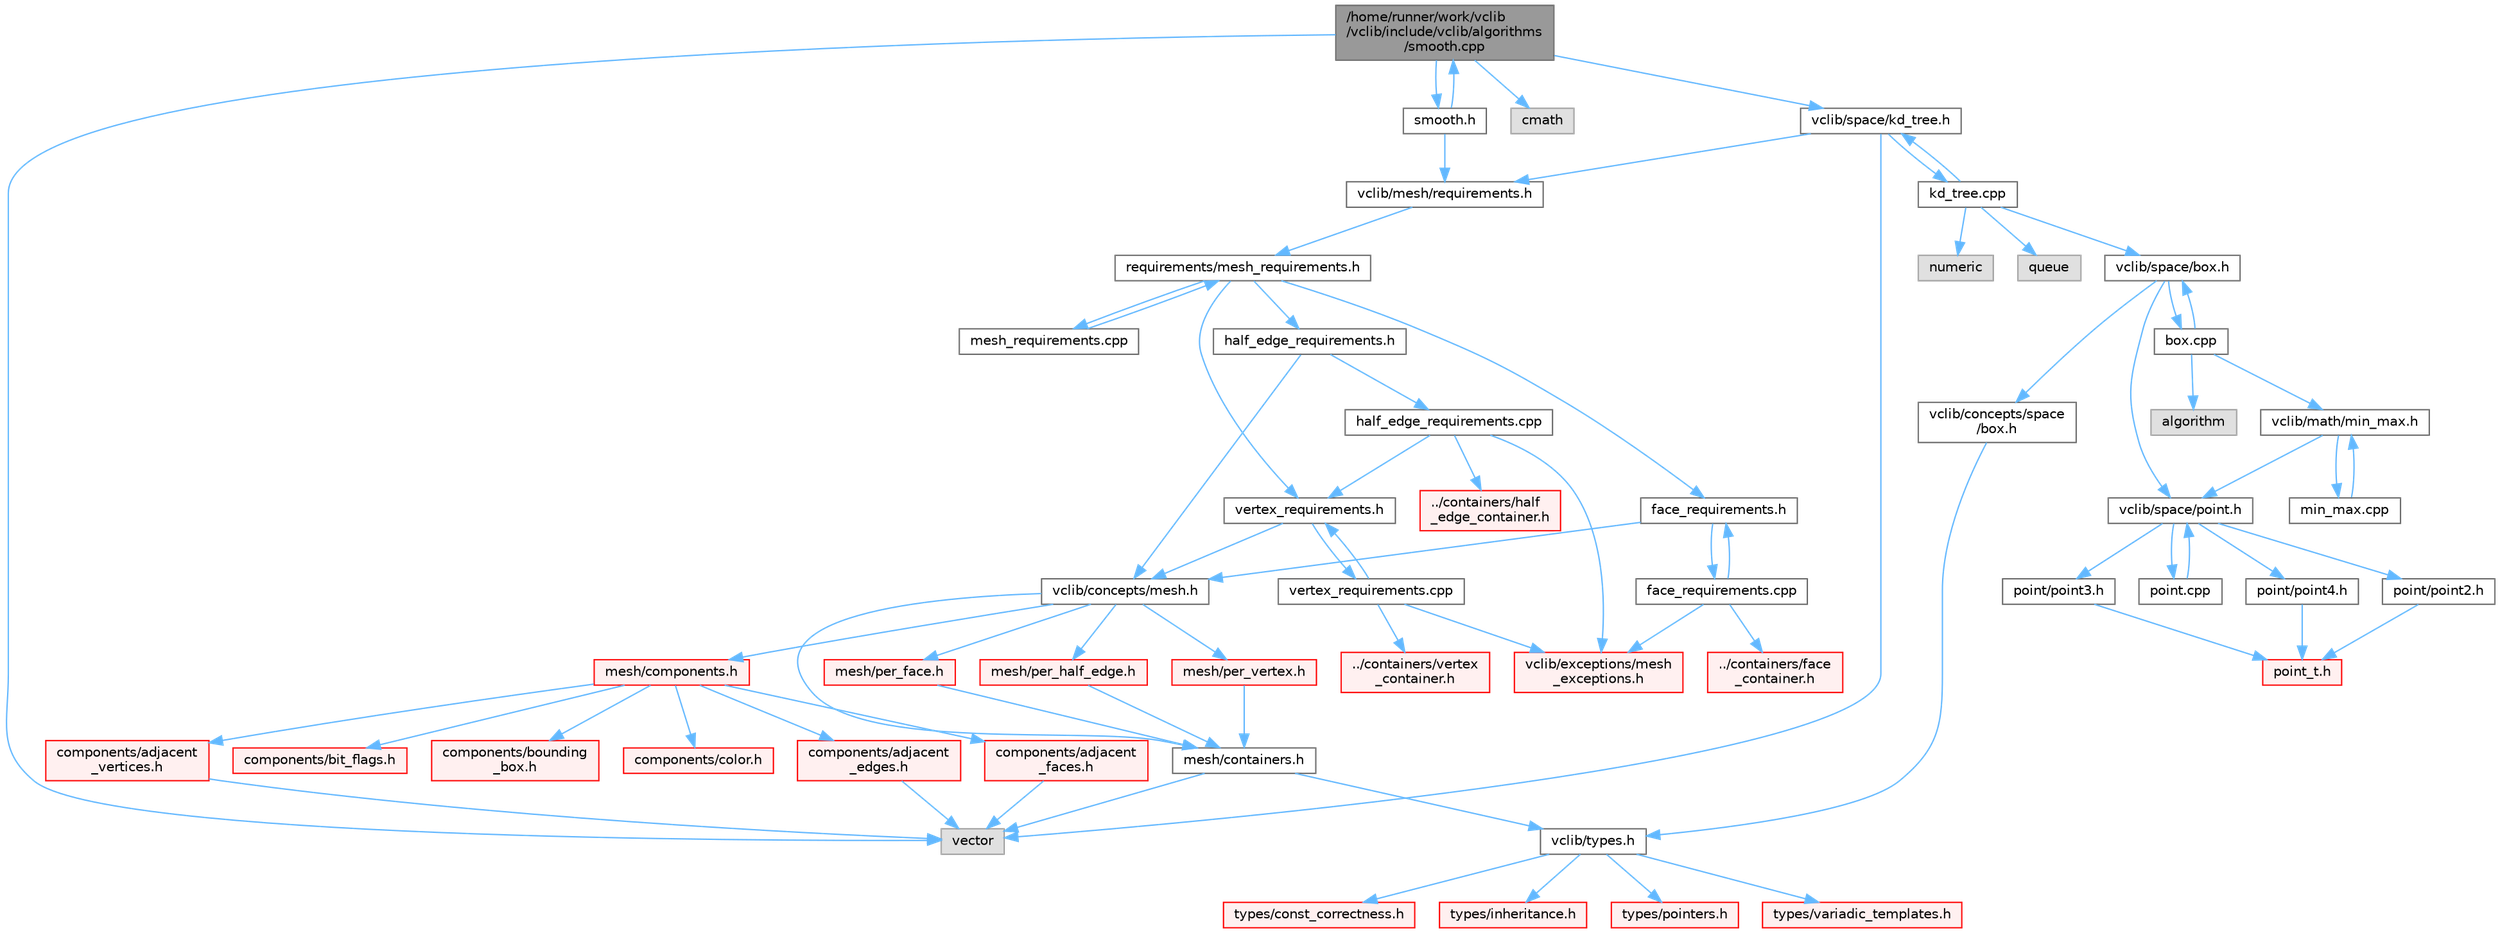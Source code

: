 digraph "/home/runner/work/vclib/vclib/include/vclib/algorithms/smooth.cpp"
{
 // LATEX_PDF_SIZE
  bgcolor="transparent";
  edge [fontname=Helvetica,fontsize=10,labelfontname=Helvetica,labelfontsize=10];
  node [fontname=Helvetica,fontsize=10,shape=box,height=0.2,width=0.4];
  Node1 [label="/home/runner/work/vclib\l/vclib/include/vclib/algorithms\l/smooth.cpp",height=0.2,width=0.4,color="gray40", fillcolor="grey60", style="filled", fontcolor="black",tooltip=" "];
  Node1 -> Node2 [color="steelblue1",style="solid"];
  Node2 [label="smooth.h",height=0.2,width=0.4,color="grey40", fillcolor="white", style="filled",URL="$smooth_8h.html",tooltip=" "];
  Node2 -> Node3 [color="steelblue1",style="solid"];
  Node3 [label="vclib/mesh/requirements.h",height=0.2,width=0.4,color="grey40", fillcolor="white", style="filled",URL="$requirements_8h.html",tooltip=" "];
  Node3 -> Node4 [color="steelblue1",style="solid"];
  Node4 [label="requirements/mesh_requirements.h",height=0.2,width=0.4,color="grey40", fillcolor="white", style="filled",URL="$mesh__requirements_8h.html",tooltip=" "];
  Node4 -> Node5 [color="steelblue1",style="solid"];
  Node5 [label="half_edge_requirements.h",height=0.2,width=0.4,color="grey40", fillcolor="white", style="filled",URL="$half__edge__requirements_8h.html",tooltip=" "];
  Node5 -> Node6 [color="steelblue1",style="solid"];
  Node6 [label="vclib/concepts/mesh.h",height=0.2,width=0.4,color="grey40", fillcolor="white", style="filled",URL="$concepts_2mesh_8h.html",tooltip=" "];
  Node6 -> Node7 [color="steelblue1",style="solid"];
  Node7 [label="mesh/components.h",height=0.2,width=0.4,color="red", fillcolor="#FFF0F0", style="filled",URL="$concepts_2mesh_2components_8h.html",tooltip=" "];
  Node7 -> Node8 [color="steelblue1",style="solid"];
  Node8 [label="components/adjacent\l_edges.h",height=0.2,width=0.4,color="red", fillcolor="#FFF0F0", style="filled",URL="$concepts_2mesh_2components_2adjacent__edges_8h.html",tooltip=" "];
  Node8 -> Node9 [color="steelblue1",style="solid"];
  Node9 [label="vector",height=0.2,width=0.4,color="grey60", fillcolor="#E0E0E0", style="filled",tooltip=" "];
  Node7 -> Node22 [color="steelblue1",style="solid"];
  Node22 [label="components/adjacent\l_faces.h",height=0.2,width=0.4,color="red", fillcolor="#FFF0F0", style="filled",URL="$concepts_2mesh_2components_2adjacent__faces_8h.html",tooltip=" "];
  Node22 -> Node9 [color="steelblue1",style="solid"];
  Node7 -> Node23 [color="steelblue1",style="solid"];
  Node23 [label="components/adjacent\l_vertices.h",height=0.2,width=0.4,color="red", fillcolor="#FFF0F0", style="filled",URL="$concepts_2mesh_2components_2adjacent__vertices_8h.html",tooltip=" "];
  Node23 -> Node9 [color="steelblue1",style="solid"];
  Node7 -> Node24 [color="steelblue1",style="solid"];
  Node24 [label="components/bit_flags.h",height=0.2,width=0.4,color="red", fillcolor="#FFF0F0", style="filled",URL="$concepts_2mesh_2components_2bit__flags_8h.html",tooltip=" "];
  Node7 -> Node25 [color="steelblue1",style="solid"];
  Node25 [label="components/bounding\l_box.h",height=0.2,width=0.4,color="red", fillcolor="#FFF0F0", style="filled",URL="$concepts_2mesh_2components_2bounding__box_8h.html",tooltip=" "];
  Node7 -> Node26 [color="steelblue1",style="solid"];
  Node26 [label="components/color.h",height=0.2,width=0.4,color="red", fillcolor="#FFF0F0", style="filled",URL="$concepts_2mesh_2components_2color_8h.html",tooltip=" "];
  Node6 -> Node64 [color="steelblue1",style="solid"];
  Node64 [label="mesh/containers.h",height=0.2,width=0.4,color="grey40", fillcolor="white", style="filled",URL="$concepts_2mesh_2containers_8h.html",tooltip=" "];
  Node64 -> Node9 [color="steelblue1",style="solid"];
  Node64 -> Node11 [color="steelblue1",style="solid"];
  Node11 [label="vclib/types.h",height=0.2,width=0.4,color="grey40", fillcolor="white", style="filled",URL="$types_8h.html",tooltip=" "];
  Node11 -> Node12 [color="steelblue1",style="solid"];
  Node12 [label="types/const_correctness.h",height=0.2,width=0.4,color="red", fillcolor="#FFF0F0", style="filled",URL="$types_2const__correctness_8h.html",tooltip=" "];
  Node11 -> Node14 [color="steelblue1",style="solid"];
  Node14 [label="types/inheritance.h",height=0.2,width=0.4,color="red", fillcolor="#FFF0F0", style="filled",URL="$inheritance_8h.html",tooltip=" "];
  Node11 -> Node15 [color="steelblue1",style="solid"];
  Node15 [label="types/pointers.h",height=0.2,width=0.4,color="red", fillcolor="#FFF0F0", style="filled",URL="$types_2pointers_8h.html",tooltip=" "];
  Node11 -> Node16 [color="steelblue1",style="solid"];
  Node16 [label="types/variadic_templates.h",height=0.2,width=0.4,color="red", fillcolor="#FFF0F0", style="filled",URL="$variadic__templates_8h.html",tooltip=" "];
  Node6 -> Node65 [color="steelblue1",style="solid"];
  Node65 [label="mesh/per_face.h",height=0.2,width=0.4,color="red", fillcolor="#FFF0F0", style="filled",URL="$per__face_8h.html",tooltip=" "];
  Node65 -> Node64 [color="steelblue1",style="solid"];
  Node6 -> Node68 [color="steelblue1",style="solid"];
  Node68 [label="mesh/per_half_edge.h",height=0.2,width=0.4,color="red", fillcolor="#FFF0F0", style="filled",URL="$per__half__edge_8h.html",tooltip=" "];
  Node68 -> Node64 [color="steelblue1",style="solid"];
  Node6 -> Node70 [color="steelblue1",style="solid"];
  Node70 [label="mesh/per_vertex.h",height=0.2,width=0.4,color="red", fillcolor="#FFF0F0", style="filled",URL="$per__vertex_8h.html",tooltip=" "];
  Node70 -> Node64 [color="steelblue1",style="solid"];
  Node5 -> Node72 [color="steelblue1",style="solid"];
  Node72 [label="half_edge_requirements.cpp",height=0.2,width=0.4,color="grey40", fillcolor="white", style="filled",URL="$half__edge__requirements_8cpp.html",tooltip=" "];
  Node72 -> Node73 [color="steelblue1",style="solid"];
  Node73 [label="vertex_requirements.h",height=0.2,width=0.4,color="grey40", fillcolor="white", style="filled",URL="$vertex__requirements_8h.html",tooltip=" "];
  Node73 -> Node6 [color="steelblue1",style="solid"];
  Node73 -> Node74 [color="steelblue1",style="solid"];
  Node74 [label="vertex_requirements.cpp",height=0.2,width=0.4,color="grey40", fillcolor="white", style="filled",URL="$vertex__requirements_8cpp.html",tooltip=" "];
  Node74 -> Node73 [color="steelblue1",style="solid"];
  Node74 -> Node75 [color="steelblue1",style="solid"];
  Node75 [label="vclib/exceptions/mesh\l_exceptions.h",height=0.2,width=0.4,color="red", fillcolor="#FFF0F0", style="filled",URL="$mesh__exceptions_8h.html",tooltip=" "];
  Node74 -> Node77 [color="steelblue1",style="solid"];
  Node77 [label="../containers/vertex\l_container.h",height=0.2,width=0.4,color="red", fillcolor="#FFF0F0", style="filled",URL="$vertex__container_8h.html",tooltip=" "];
  Node72 -> Node75 [color="steelblue1",style="solid"];
  Node72 -> Node147 [color="steelblue1",style="solid"];
  Node147 [label="../containers/half\l_edge_container.h",height=0.2,width=0.4,color="red", fillcolor="#FFF0F0", style="filled",URL="$half__edge__container_8h.html",tooltip=" "];
  Node4 -> Node154 [color="steelblue1",style="solid"];
  Node154 [label="face_requirements.h",height=0.2,width=0.4,color="grey40", fillcolor="white", style="filled",URL="$face__requirements_8h.html",tooltip=" "];
  Node154 -> Node6 [color="steelblue1",style="solid"];
  Node154 -> Node155 [color="steelblue1",style="solid"];
  Node155 [label="face_requirements.cpp",height=0.2,width=0.4,color="grey40", fillcolor="white", style="filled",URL="$face__requirements_8cpp.html",tooltip=" "];
  Node155 -> Node154 [color="steelblue1",style="solid"];
  Node155 -> Node75 [color="steelblue1",style="solid"];
  Node155 -> Node156 [color="steelblue1",style="solid"];
  Node156 [label="../containers/face\l_container.h",height=0.2,width=0.4,color="red", fillcolor="#FFF0F0", style="filled",URL="$face__container_8h.html",tooltip=" "];
  Node4 -> Node73 [color="steelblue1",style="solid"];
  Node4 -> Node179 [color="steelblue1",style="solid"];
  Node179 [label="mesh_requirements.cpp",height=0.2,width=0.4,color="grey40", fillcolor="white", style="filled",URL="$mesh__requirements_8cpp.html",tooltip=" "];
  Node179 -> Node4 [color="steelblue1",style="solid"];
  Node2 -> Node1 [color="steelblue1",style="solid"];
  Node1 -> Node37 [color="steelblue1",style="solid"];
  Node37 [label="cmath",height=0.2,width=0.4,color="grey60", fillcolor="#E0E0E0", style="filled",tooltip=" "];
  Node1 -> Node9 [color="steelblue1",style="solid"];
  Node1 -> Node180 [color="steelblue1",style="solid"];
  Node180 [label="vclib/space/kd_tree.h",height=0.2,width=0.4,color="grey40", fillcolor="white", style="filled",URL="$kd__tree_8h.html",tooltip=" "];
  Node180 -> Node3 [color="steelblue1",style="solid"];
  Node180 -> Node9 [color="steelblue1",style="solid"];
  Node180 -> Node181 [color="steelblue1",style="solid"];
  Node181 [label="kd_tree.cpp",height=0.2,width=0.4,color="grey40", fillcolor="white", style="filled",URL="$kd__tree_8cpp.html",tooltip=" "];
  Node181 -> Node180 [color="steelblue1",style="solid"];
  Node181 -> Node20 [color="steelblue1",style="solid"];
  Node20 [label="numeric",height=0.2,width=0.4,color="grey60", fillcolor="#E0E0E0", style="filled",tooltip=" "];
  Node181 -> Node182 [color="steelblue1",style="solid"];
  Node182 [label="queue",height=0.2,width=0.4,color="grey60", fillcolor="#E0E0E0", style="filled",tooltip=" "];
  Node181 -> Node183 [color="steelblue1",style="solid"];
  Node183 [label="vclib/space/box.h",height=0.2,width=0.4,color="grey40", fillcolor="white", style="filled",URL="$space_2box_8h.html",tooltip=" "];
  Node183 -> Node184 [color="steelblue1",style="solid"];
  Node184 [label="vclib/concepts/space\l/box.h",height=0.2,width=0.4,color="grey40", fillcolor="white", style="filled",URL="$concepts_2space_2box_8h.html",tooltip=" "];
  Node184 -> Node11 [color="steelblue1",style="solid"];
  Node183 -> Node44 [color="steelblue1",style="solid"];
  Node44 [label="vclib/space/point.h",height=0.2,width=0.4,color="grey40", fillcolor="white", style="filled",URL="$space_2point_8h.html",tooltip=" "];
  Node44 -> Node45 [color="steelblue1",style="solid"];
  Node45 [label="point/point2.h",height=0.2,width=0.4,color="grey40", fillcolor="white", style="filled",URL="$point2_8h.html",tooltip=" "];
  Node45 -> Node29 [color="steelblue1",style="solid"];
  Node29 [label="point_t.h",height=0.2,width=0.4,color="red", fillcolor="#FFF0F0", style="filled",URL="$point__t_8h.html",tooltip=" "];
  Node44 -> Node46 [color="steelblue1",style="solid"];
  Node46 [label="point/point3.h",height=0.2,width=0.4,color="grey40", fillcolor="white", style="filled",URL="$point3_8h.html",tooltip=" "];
  Node46 -> Node29 [color="steelblue1",style="solid"];
  Node44 -> Node28 [color="steelblue1",style="solid"];
  Node28 [label="point/point4.h",height=0.2,width=0.4,color="grey40", fillcolor="white", style="filled",URL="$point4_8h.html",tooltip=" "];
  Node28 -> Node29 [color="steelblue1",style="solid"];
  Node44 -> Node47 [color="steelblue1",style="solid"];
  Node47 [label="point.cpp",height=0.2,width=0.4,color="grey40", fillcolor="white", style="filled",URL="$point_8cpp.html",tooltip=" "];
  Node47 -> Node44 [color="steelblue1",style="solid"];
  Node183 -> Node185 [color="steelblue1",style="solid"];
  Node185 [label="box.cpp",height=0.2,width=0.4,color="grey40", fillcolor="white", style="filled",URL="$box_8cpp.html",tooltip=" "];
  Node185 -> Node183 [color="steelblue1",style="solid"];
  Node185 -> Node93 [color="steelblue1",style="solid"];
  Node93 [label="algorithm",height=0.2,width=0.4,color="grey60", fillcolor="#E0E0E0", style="filled",tooltip=" "];
  Node185 -> Node186 [color="steelblue1",style="solid"];
  Node186 [label="vclib/math/min_max.h",height=0.2,width=0.4,color="grey40", fillcolor="white", style="filled",URL="$min__max_8h.html",tooltip=" "];
  Node186 -> Node44 [color="steelblue1",style="solid"];
  Node186 -> Node187 [color="steelblue1",style="solid"];
  Node187 [label="min_max.cpp",height=0.2,width=0.4,color="grey40", fillcolor="white", style="filled",URL="$min__max_8cpp.html",tooltip=" "];
  Node187 -> Node186 [color="steelblue1",style="solid"];
}
